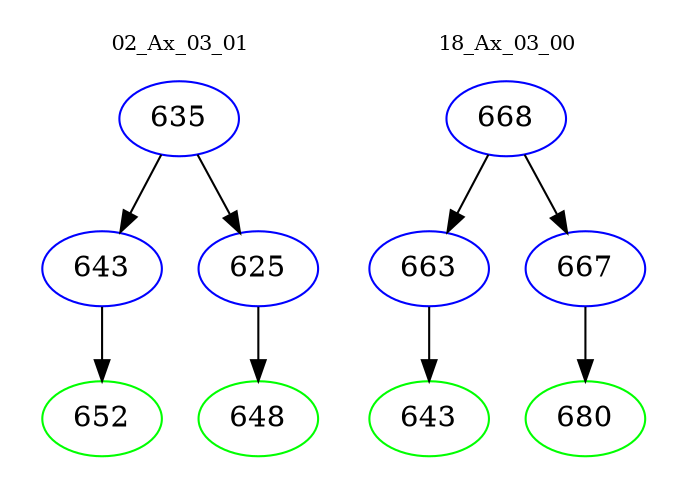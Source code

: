 digraph{
subgraph cluster_0 {
color = white
label = "02_Ax_03_01";
fontsize=10;
T0_635 [label="635", color="blue"]
T0_635 -> T0_643 [color="black"]
T0_643 [label="643", color="blue"]
T0_643 -> T0_652 [color="black"]
T0_652 [label="652", color="green"]
T0_635 -> T0_625 [color="black"]
T0_625 [label="625", color="blue"]
T0_625 -> T0_648 [color="black"]
T0_648 [label="648", color="green"]
}
subgraph cluster_1 {
color = white
label = "18_Ax_03_00";
fontsize=10;
T1_668 [label="668", color="blue"]
T1_668 -> T1_663 [color="black"]
T1_663 [label="663", color="blue"]
T1_663 -> T1_643 [color="black"]
T1_643 [label="643", color="green"]
T1_668 -> T1_667 [color="black"]
T1_667 [label="667", color="blue"]
T1_667 -> T1_680 [color="black"]
T1_680 [label="680", color="green"]
}
}

